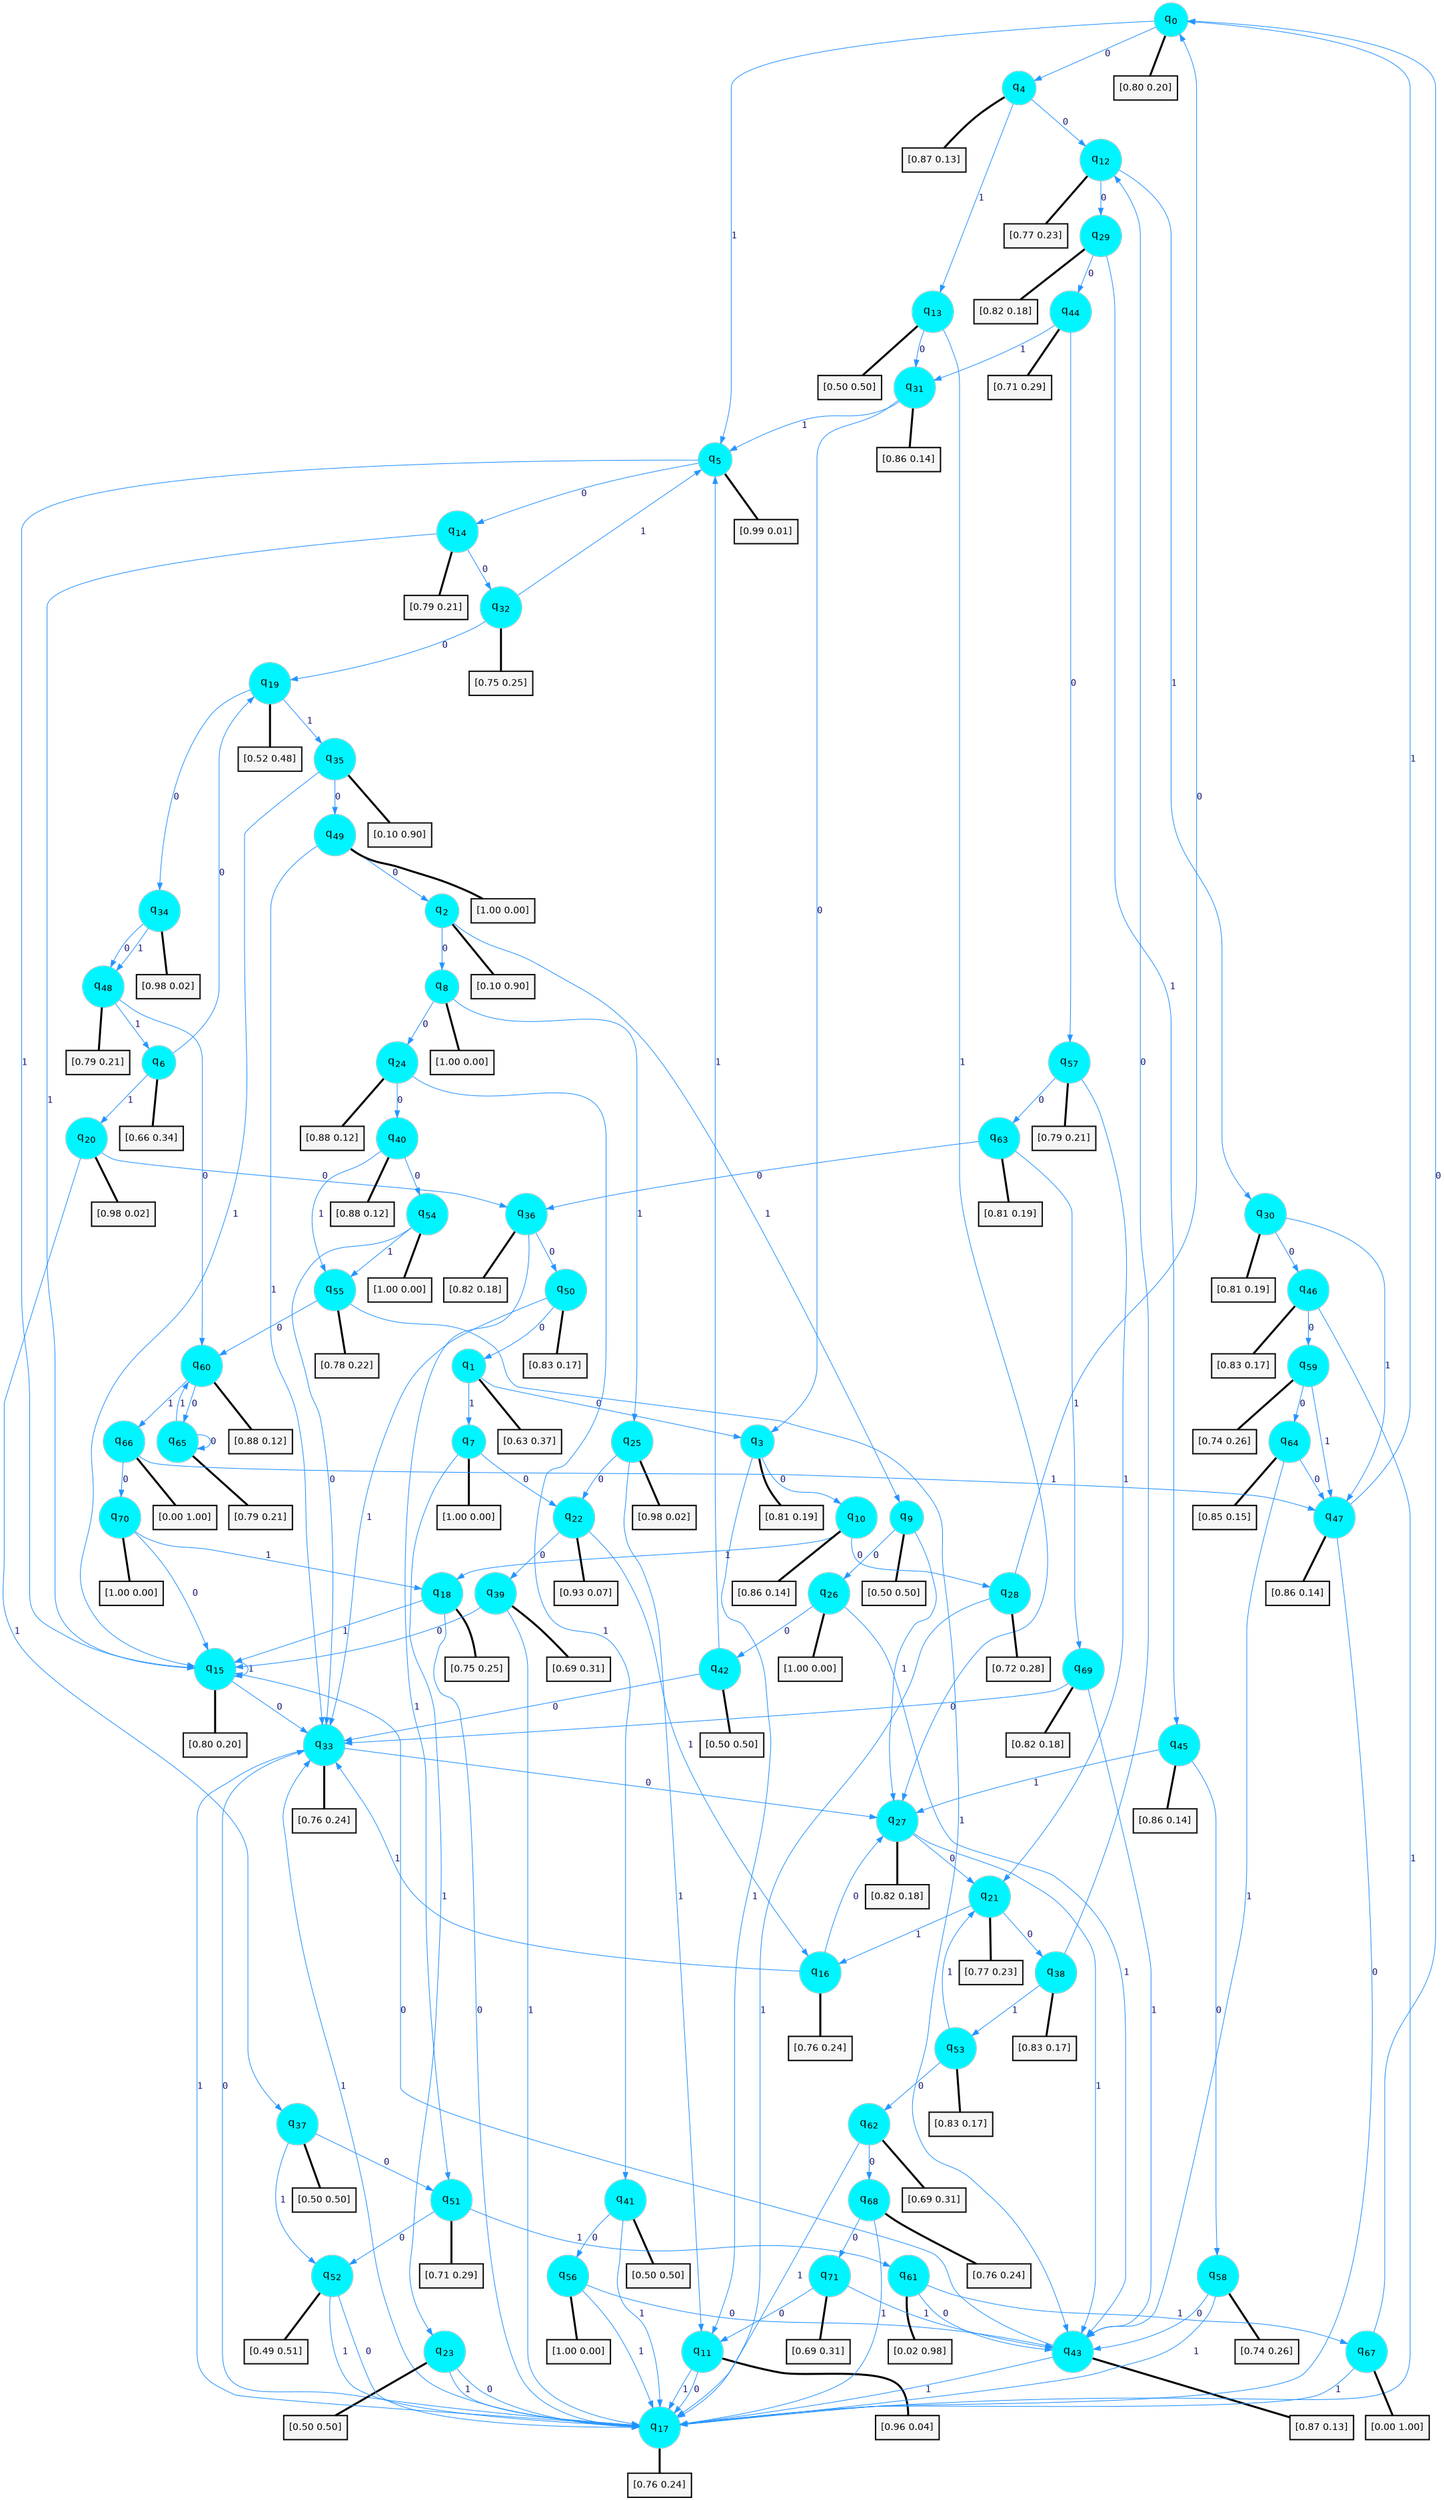 digraph G {
graph [
bgcolor=transparent, dpi=300, rankdir=TD, size="40,25"];
node [
color=gray, fillcolor=turquoise1, fontcolor=black, fontname=Helvetica, fontsize=16, fontweight=bold, shape=circle, style=filled];
edge [
arrowsize=1, color=dodgerblue1, fontcolor=midnightblue, fontname=courier, fontweight=bold, penwidth=1, style=solid, weight=20];
0[label=<q<SUB>0</SUB>>];
1[label=<q<SUB>1</SUB>>];
2[label=<q<SUB>2</SUB>>];
3[label=<q<SUB>3</SUB>>];
4[label=<q<SUB>4</SUB>>];
5[label=<q<SUB>5</SUB>>];
6[label=<q<SUB>6</SUB>>];
7[label=<q<SUB>7</SUB>>];
8[label=<q<SUB>8</SUB>>];
9[label=<q<SUB>9</SUB>>];
10[label=<q<SUB>10</SUB>>];
11[label=<q<SUB>11</SUB>>];
12[label=<q<SUB>12</SUB>>];
13[label=<q<SUB>13</SUB>>];
14[label=<q<SUB>14</SUB>>];
15[label=<q<SUB>15</SUB>>];
16[label=<q<SUB>16</SUB>>];
17[label=<q<SUB>17</SUB>>];
18[label=<q<SUB>18</SUB>>];
19[label=<q<SUB>19</SUB>>];
20[label=<q<SUB>20</SUB>>];
21[label=<q<SUB>21</SUB>>];
22[label=<q<SUB>22</SUB>>];
23[label=<q<SUB>23</SUB>>];
24[label=<q<SUB>24</SUB>>];
25[label=<q<SUB>25</SUB>>];
26[label=<q<SUB>26</SUB>>];
27[label=<q<SUB>27</SUB>>];
28[label=<q<SUB>28</SUB>>];
29[label=<q<SUB>29</SUB>>];
30[label=<q<SUB>30</SUB>>];
31[label=<q<SUB>31</SUB>>];
32[label=<q<SUB>32</SUB>>];
33[label=<q<SUB>33</SUB>>];
34[label=<q<SUB>34</SUB>>];
35[label=<q<SUB>35</SUB>>];
36[label=<q<SUB>36</SUB>>];
37[label=<q<SUB>37</SUB>>];
38[label=<q<SUB>38</SUB>>];
39[label=<q<SUB>39</SUB>>];
40[label=<q<SUB>40</SUB>>];
41[label=<q<SUB>41</SUB>>];
42[label=<q<SUB>42</SUB>>];
43[label=<q<SUB>43</SUB>>];
44[label=<q<SUB>44</SUB>>];
45[label=<q<SUB>45</SUB>>];
46[label=<q<SUB>46</SUB>>];
47[label=<q<SUB>47</SUB>>];
48[label=<q<SUB>48</SUB>>];
49[label=<q<SUB>49</SUB>>];
50[label=<q<SUB>50</SUB>>];
51[label=<q<SUB>51</SUB>>];
52[label=<q<SUB>52</SUB>>];
53[label=<q<SUB>53</SUB>>];
54[label=<q<SUB>54</SUB>>];
55[label=<q<SUB>55</SUB>>];
56[label=<q<SUB>56</SUB>>];
57[label=<q<SUB>57</SUB>>];
58[label=<q<SUB>58</SUB>>];
59[label=<q<SUB>59</SUB>>];
60[label=<q<SUB>60</SUB>>];
61[label=<q<SUB>61</SUB>>];
62[label=<q<SUB>62</SUB>>];
63[label=<q<SUB>63</SUB>>];
64[label=<q<SUB>64</SUB>>];
65[label=<q<SUB>65</SUB>>];
66[label=<q<SUB>66</SUB>>];
67[label=<q<SUB>67</SUB>>];
68[label=<q<SUB>68</SUB>>];
69[label=<q<SUB>69</SUB>>];
70[label=<q<SUB>70</SUB>>];
71[label=<q<SUB>71</SUB>>];
72[label="[0.80 0.20]", shape=box,fontcolor=black, fontname=Helvetica, fontsize=14, penwidth=2, fillcolor=whitesmoke,color=black];
73[label="[0.63 0.37]", shape=box,fontcolor=black, fontname=Helvetica, fontsize=14, penwidth=2, fillcolor=whitesmoke,color=black];
74[label="[0.10 0.90]", shape=box,fontcolor=black, fontname=Helvetica, fontsize=14, penwidth=2, fillcolor=whitesmoke,color=black];
75[label="[0.81 0.19]", shape=box,fontcolor=black, fontname=Helvetica, fontsize=14, penwidth=2, fillcolor=whitesmoke,color=black];
76[label="[0.87 0.13]", shape=box,fontcolor=black, fontname=Helvetica, fontsize=14, penwidth=2, fillcolor=whitesmoke,color=black];
77[label="[0.99 0.01]", shape=box,fontcolor=black, fontname=Helvetica, fontsize=14, penwidth=2, fillcolor=whitesmoke,color=black];
78[label="[0.66 0.34]", shape=box,fontcolor=black, fontname=Helvetica, fontsize=14, penwidth=2, fillcolor=whitesmoke,color=black];
79[label="[1.00 0.00]", shape=box,fontcolor=black, fontname=Helvetica, fontsize=14, penwidth=2, fillcolor=whitesmoke,color=black];
80[label="[1.00 0.00]", shape=box,fontcolor=black, fontname=Helvetica, fontsize=14, penwidth=2, fillcolor=whitesmoke,color=black];
81[label="[0.50 0.50]", shape=box,fontcolor=black, fontname=Helvetica, fontsize=14, penwidth=2, fillcolor=whitesmoke,color=black];
82[label="[0.86 0.14]", shape=box,fontcolor=black, fontname=Helvetica, fontsize=14, penwidth=2, fillcolor=whitesmoke,color=black];
83[label="[0.96 0.04]", shape=box,fontcolor=black, fontname=Helvetica, fontsize=14, penwidth=2, fillcolor=whitesmoke,color=black];
84[label="[0.77 0.23]", shape=box,fontcolor=black, fontname=Helvetica, fontsize=14, penwidth=2, fillcolor=whitesmoke,color=black];
85[label="[0.50 0.50]", shape=box,fontcolor=black, fontname=Helvetica, fontsize=14, penwidth=2, fillcolor=whitesmoke,color=black];
86[label="[0.79 0.21]", shape=box,fontcolor=black, fontname=Helvetica, fontsize=14, penwidth=2, fillcolor=whitesmoke,color=black];
87[label="[0.80 0.20]", shape=box,fontcolor=black, fontname=Helvetica, fontsize=14, penwidth=2, fillcolor=whitesmoke,color=black];
88[label="[0.76 0.24]", shape=box,fontcolor=black, fontname=Helvetica, fontsize=14, penwidth=2, fillcolor=whitesmoke,color=black];
89[label="[0.76 0.24]", shape=box,fontcolor=black, fontname=Helvetica, fontsize=14, penwidth=2, fillcolor=whitesmoke,color=black];
90[label="[0.75 0.25]", shape=box,fontcolor=black, fontname=Helvetica, fontsize=14, penwidth=2, fillcolor=whitesmoke,color=black];
91[label="[0.52 0.48]", shape=box,fontcolor=black, fontname=Helvetica, fontsize=14, penwidth=2, fillcolor=whitesmoke,color=black];
92[label="[0.98 0.02]", shape=box,fontcolor=black, fontname=Helvetica, fontsize=14, penwidth=2, fillcolor=whitesmoke,color=black];
93[label="[0.77 0.23]", shape=box,fontcolor=black, fontname=Helvetica, fontsize=14, penwidth=2, fillcolor=whitesmoke,color=black];
94[label="[0.93 0.07]", shape=box,fontcolor=black, fontname=Helvetica, fontsize=14, penwidth=2, fillcolor=whitesmoke,color=black];
95[label="[0.50 0.50]", shape=box,fontcolor=black, fontname=Helvetica, fontsize=14, penwidth=2, fillcolor=whitesmoke,color=black];
96[label="[0.88 0.12]", shape=box,fontcolor=black, fontname=Helvetica, fontsize=14, penwidth=2, fillcolor=whitesmoke,color=black];
97[label="[0.98 0.02]", shape=box,fontcolor=black, fontname=Helvetica, fontsize=14, penwidth=2, fillcolor=whitesmoke,color=black];
98[label="[1.00 0.00]", shape=box,fontcolor=black, fontname=Helvetica, fontsize=14, penwidth=2, fillcolor=whitesmoke,color=black];
99[label="[0.82 0.18]", shape=box,fontcolor=black, fontname=Helvetica, fontsize=14, penwidth=2, fillcolor=whitesmoke,color=black];
100[label="[0.72 0.28]", shape=box,fontcolor=black, fontname=Helvetica, fontsize=14, penwidth=2, fillcolor=whitesmoke,color=black];
101[label="[0.82 0.18]", shape=box,fontcolor=black, fontname=Helvetica, fontsize=14, penwidth=2, fillcolor=whitesmoke,color=black];
102[label="[0.81 0.19]", shape=box,fontcolor=black, fontname=Helvetica, fontsize=14, penwidth=2, fillcolor=whitesmoke,color=black];
103[label="[0.86 0.14]", shape=box,fontcolor=black, fontname=Helvetica, fontsize=14, penwidth=2, fillcolor=whitesmoke,color=black];
104[label="[0.75 0.25]", shape=box,fontcolor=black, fontname=Helvetica, fontsize=14, penwidth=2, fillcolor=whitesmoke,color=black];
105[label="[0.76 0.24]", shape=box,fontcolor=black, fontname=Helvetica, fontsize=14, penwidth=2, fillcolor=whitesmoke,color=black];
106[label="[0.98 0.02]", shape=box,fontcolor=black, fontname=Helvetica, fontsize=14, penwidth=2, fillcolor=whitesmoke,color=black];
107[label="[0.10 0.90]", shape=box,fontcolor=black, fontname=Helvetica, fontsize=14, penwidth=2, fillcolor=whitesmoke,color=black];
108[label="[0.82 0.18]", shape=box,fontcolor=black, fontname=Helvetica, fontsize=14, penwidth=2, fillcolor=whitesmoke,color=black];
109[label="[0.50 0.50]", shape=box,fontcolor=black, fontname=Helvetica, fontsize=14, penwidth=2, fillcolor=whitesmoke,color=black];
110[label="[0.83 0.17]", shape=box,fontcolor=black, fontname=Helvetica, fontsize=14, penwidth=2, fillcolor=whitesmoke,color=black];
111[label="[0.69 0.31]", shape=box,fontcolor=black, fontname=Helvetica, fontsize=14, penwidth=2, fillcolor=whitesmoke,color=black];
112[label="[0.88 0.12]", shape=box,fontcolor=black, fontname=Helvetica, fontsize=14, penwidth=2, fillcolor=whitesmoke,color=black];
113[label="[0.50 0.50]", shape=box,fontcolor=black, fontname=Helvetica, fontsize=14, penwidth=2, fillcolor=whitesmoke,color=black];
114[label="[0.50 0.50]", shape=box,fontcolor=black, fontname=Helvetica, fontsize=14, penwidth=2, fillcolor=whitesmoke,color=black];
115[label="[0.87 0.13]", shape=box,fontcolor=black, fontname=Helvetica, fontsize=14, penwidth=2, fillcolor=whitesmoke,color=black];
116[label="[0.71 0.29]", shape=box,fontcolor=black, fontname=Helvetica, fontsize=14, penwidth=2, fillcolor=whitesmoke,color=black];
117[label="[0.86 0.14]", shape=box,fontcolor=black, fontname=Helvetica, fontsize=14, penwidth=2, fillcolor=whitesmoke,color=black];
118[label="[0.83 0.17]", shape=box,fontcolor=black, fontname=Helvetica, fontsize=14, penwidth=2, fillcolor=whitesmoke,color=black];
119[label="[0.86 0.14]", shape=box,fontcolor=black, fontname=Helvetica, fontsize=14, penwidth=2, fillcolor=whitesmoke,color=black];
120[label="[0.79 0.21]", shape=box,fontcolor=black, fontname=Helvetica, fontsize=14, penwidth=2, fillcolor=whitesmoke,color=black];
121[label="[1.00 0.00]", shape=box,fontcolor=black, fontname=Helvetica, fontsize=14, penwidth=2, fillcolor=whitesmoke,color=black];
122[label="[0.83 0.17]", shape=box,fontcolor=black, fontname=Helvetica, fontsize=14, penwidth=2, fillcolor=whitesmoke,color=black];
123[label="[0.71 0.29]", shape=box,fontcolor=black, fontname=Helvetica, fontsize=14, penwidth=2, fillcolor=whitesmoke,color=black];
124[label="[0.49 0.51]", shape=box,fontcolor=black, fontname=Helvetica, fontsize=14, penwidth=2, fillcolor=whitesmoke,color=black];
125[label="[0.83 0.17]", shape=box,fontcolor=black, fontname=Helvetica, fontsize=14, penwidth=2, fillcolor=whitesmoke,color=black];
126[label="[1.00 0.00]", shape=box,fontcolor=black, fontname=Helvetica, fontsize=14, penwidth=2, fillcolor=whitesmoke,color=black];
127[label="[0.78 0.22]", shape=box,fontcolor=black, fontname=Helvetica, fontsize=14, penwidth=2, fillcolor=whitesmoke,color=black];
128[label="[1.00 0.00]", shape=box,fontcolor=black, fontname=Helvetica, fontsize=14, penwidth=2, fillcolor=whitesmoke,color=black];
129[label="[0.79 0.21]", shape=box,fontcolor=black, fontname=Helvetica, fontsize=14, penwidth=2, fillcolor=whitesmoke,color=black];
130[label="[0.74 0.26]", shape=box,fontcolor=black, fontname=Helvetica, fontsize=14, penwidth=2, fillcolor=whitesmoke,color=black];
131[label="[0.74 0.26]", shape=box,fontcolor=black, fontname=Helvetica, fontsize=14, penwidth=2, fillcolor=whitesmoke,color=black];
132[label="[0.88 0.12]", shape=box,fontcolor=black, fontname=Helvetica, fontsize=14, penwidth=2, fillcolor=whitesmoke,color=black];
133[label="[0.02 0.98]", shape=box,fontcolor=black, fontname=Helvetica, fontsize=14, penwidth=2, fillcolor=whitesmoke,color=black];
134[label="[0.69 0.31]", shape=box,fontcolor=black, fontname=Helvetica, fontsize=14, penwidth=2, fillcolor=whitesmoke,color=black];
135[label="[0.81 0.19]", shape=box,fontcolor=black, fontname=Helvetica, fontsize=14, penwidth=2, fillcolor=whitesmoke,color=black];
136[label="[0.85 0.15]", shape=box,fontcolor=black, fontname=Helvetica, fontsize=14, penwidth=2, fillcolor=whitesmoke,color=black];
137[label="[0.79 0.21]", shape=box,fontcolor=black, fontname=Helvetica, fontsize=14, penwidth=2, fillcolor=whitesmoke,color=black];
138[label="[0.00 1.00]", shape=box,fontcolor=black, fontname=Helvetica, fontsize=14, penwidth=2, fillcolor=whitesmoke,color=black];
139[label="[0.00 1.00]", shape=box,fontcolor=black, fontname=Helvetica, fontsize=14, penwidth=2, fillcolor=whitesmoke,color=black];
140[label="[0.76 0.24]", shape=box,fontcolor=black, fontname=Helvetica, fontsize=14, penwidth=2, fillcolor=whitesmoke,color=black];
141[label="[0.82 0.18]", shape=box,fontcolor=black, fontname=Helvetica, fontsize=14, penwidth=2, fillcolor=whitesmoke,color=black];
142[label="[1.00 0.00]", shape=box,fontcolor=black, fontname=Helvetica, fontsize=14, penwidth=2, fillcolor=whitesmoke,color=black];
143[label="[0.69 0.31]", shape=box,fontcolor=black, fontname=Helvetica, fontsize=14, penwidth=2, fillcolor=whitesmoke,color=black];
0->4 [label=0];
0->5 [label=1];
0->72 [arrowhead=none, penwidth=3,color=black];
1->3 [label=0];
1->7 [label=1];
1->73 [arrowhead=none, penwidth=3,color=black];
2->8 [label=0];
2->9 [label=1];
2->74 [arrowhead=none, penwidth=3,color=black];
3->10 [label=0];
3->11 [label=1];
3->75 [arrowhead=none, penwidth=3,color=black];
4->12 [label=0];
4->13 [label=1];
4->76 [arrowhead=none, penwidth=3,color=black];
5->14 [label=0];
5->15 [label=1];
5->77 [arrowhead=none, penwidth=3,color=black];
6->19 [label=0];
6->20 [label=1];
6->78 [arrowhead=none, penwidth=3,color=black];
7->22 [label=0];
7->23 [label=1];
7->79 [arrowhead=none, penwidth=3,color=black];
8->24 [label=0];
8->25 [label=1];
8->80 [arrowhead=none, penwidth=3,color=black];
9->26 [label=0];
9->27 [label=1];
9->81 [arrowhead=none, penwidth=3,color=black];
10->28 [label=0];
10->18 [label=1];
10->82 [arrowhead=none, penwidth=3,color=black];
11->17 [label=0];
11->17 [label=1];
11->83 [arrowhead=none, penwidth=3,color=black];
12->29 [label=0];
12->30 [label=1];
12->84 [arrowhead=none, penwidth=3,color=black];
13->31 [label=0];
13->27 [label=1];
13->85 [arrowhead=none, penwidth=3,color=black];
14->32 [label=0];
14->15 [label=1];
14->86 [arrowhead=none, penwidth=3,color=black];
15->33 [label=0];
15->15 [label=1];
15->87 [arrowhead=none, penwidth=3,color=black];
16->27 [label=0];
16->33 [label=1];
16->88 [arrowhead=none, penwidth=3,color=black];
17->33 [label=0];
17->33 [label=1];
17->89 [arrowhead=none, penwidth=3,color=black];
18->17 [label=0];
18->15 [label=1];
18->90 [arrowhead=none, penwidth=3,color=black];
19->34 [label=0];
19->35 [label=1];
19->91 [arrowhead=none, penwidth=3,color=black];
20->36 [label=0];
20->37 [label=1];
20->92 [arrowhead=none, penwidth=3,color=black];
21->38 [label=0];
21->16 [label=1];
21->93 [arrowhead=none, penwidth=3,color=black];
22->39 [label=0];
22->16 [label=1];
22->94 [arrowhead=none, penwidth=3,color=black];
23->17 [label=0];
23->17 [label=1];
23->95 [arrowhead=none, penwidth=3,color=black];
24->40 [label=0];
24->41 [label=1];
24->96 [arrowhead=none, penwidth=3,color=black];
25->22 [label=0];
25->11 [label=1];
25->97 [arrowhead=none, penwidth=3,color=black];
26->42 [label=0];
26->43 [label=1];
26->98 [arrowhead=none, penwidth=3,color=black];
27->21 [label=0];
27->43 [label=1];
27->99 [arrowhead=none, penwidth=3,color=black];
28->0 [label=0];
28->17 [label=1];
28->100 [arrowhead=none, penwidth=3,color=black];
29->44 [label=0];
29->45 [label=1];
29->101 [arrowhead=none, penwidth=3,color=black];
30->46 [label=0];
30->47 [label=1];
30->102 [arrowhead=none, penwidth=3,color=black];
31->3 [label=0];
31->5 [label=1];
31->103 [arrowhead=none, penwidth=3,color=black];
32->19 [label=0];
32->5 [label=1];
32->104 [arrowhead=none, penwidth=3,color=black];
33->27 [label=0];
33->17 [label=1];
33->105 [arrowhead=none, penwidth=3,color=black];
34->48 [label=0];
34->48 [label=1];
34->106 [arrowhead=none, penwidth=3,color=black];
35->49 [label=0];
35->15 [label=1];
35->107 [arrowhead=none, penwidth=3,color=black];
36->50 [label=0];
36->51 [label=1];
36->108 [arrowhead=none, penwidth=3,color=black];
37->51 [label=0];
37->52 [label=1];
37->109 [arrowhead=none, penwidth=3,color=black];
38->12 [label=0];
38->53 [label=1];
38->110 [arrowhead=none, penwidth=3,color=black];
39->15 [label=0];
39->17 [label=1];
39->111 [arrowhead=none, penwidth=3,color=black];
40->54 [label=0];
40->55 [label=1];
40->112 [arrowhead=none, penwidth=3,color=black];
41->56 [label=0];
41->17 [label=1];
41->113 [arrowhead=none, penwidth=3,color=black];
42->33 [label=0];
42->5 [label=1];
42->114 [arrowhead=none, penwidth=3,color=black];
43->15 [label=0];
43->17 [label=1];
43->115 [arrowhead=none, penwidth=3,color=black];
44->57 [label=0];
44->31 [label=1];
44->116 [arrowhead=none, penwidth=3,color=black];
45->58 [label=0];
45->27 [label=1];
45->117 [arrowhead=none, penwidth=3,color=black];
46->59 [label=0];
46->17 [label=1];
46->118 [arrowhead=none, penwidth=3,color=black];
47->17 [label=0];
47->0 [label=1];
47->119 [arrowhead=none, penwidth=3,color=black];
48->60 [label=0];
48->6 [label=1];
48->120 [arrowhead=none, penwidth=3,color=black];
49->2 [label=0];
49->33 [label=1];
49->121 [arrowhead=none, penwidth=3,color=black];
50->1 [label=0];
50->33 [label=1];
50->122 [arrowhead=none, penwidth=3,color=black];
51->52 [label=0];
51->61 [label=1];
51->123 [arrowhead=none, penwidth=3,color=black];
52->17 [label=0];
52->17 [label=1];
52->124 [arrowhead=none, penwidth=3,color=black];
53->62 [label=0];
53->21 [label=1];
53->125 [arrowhead=none, penwidth=3,color=black];
54->33 [label=0];
54->55 [label=1];
54->126 [arrowhead=none, penwidth=3,color=black];
55->60 [label=0];
55->43 [label=1];
55->127 [arrowhead=none, penwidth=3,color=black];
56->43 [label=0];
56->17 [label=1];
56->128 [arrowhead=none, penwidth=3,color=black];
57->63 [label=0];
57->21 [label=1];
57->129 [arrowhead=none, penwidth=3,color=black];
58->43 [label=0];
58->17 [label=1];
58->130 [arrowhead=none, penwidth=3,color=black];
59->64 [label=0];
59->47 [label=1];
59->131 [arrowhead=none, penwidth=3,color=black];
60->65 [label=0];
60->66 [label=1];
60->132 [arrowhead=none, penwidth=3,color=black];
61->43 [label=0];
61->67 [label=1];
61->133 [arrowhead=none, penwidth=3,color=black];
62->68 [label=0];
62->17 [label=1];
62->134 [arrowhead=none, penwidth=3,color=black];
63->36 [label=0];
63->69 [label=1];
63->135 [arrowhead=none, penwidth=3,color=black];
64->47 [label=0];
64->43 [label=1];
64->136 [arrowhead=none, penwidth=3,color=black];
65->65 [label=0];
65->60 [label=1];
65->137 [arrowhead=none, penwidth=3,color=black];
66->70 [label=0];
66->47 [label=1];
66->138 [arrowhead=none, penwidth=3,color=black];
67->0 [label=0];
67->17 [label=1];
67->139 [arrowhead=none, penwidth=3,color=black];
68->71 [label=0];
68->17 [label=1];
68->140 [arrowhead=none, penwidth=3,color=black];
69->33 [label=0];
69->43 [label=1];
69->141 [arrowhead=none, penwidth=3,color=black];
70->15 [label=0];
70->18 [label=1];
70->142 [arrowhead=none, penwidth=3,color=black];
71->11 [label=0];
71->43 [label=1];
71->143 [arrowhead=none, penwidth=3,color=black];
}
